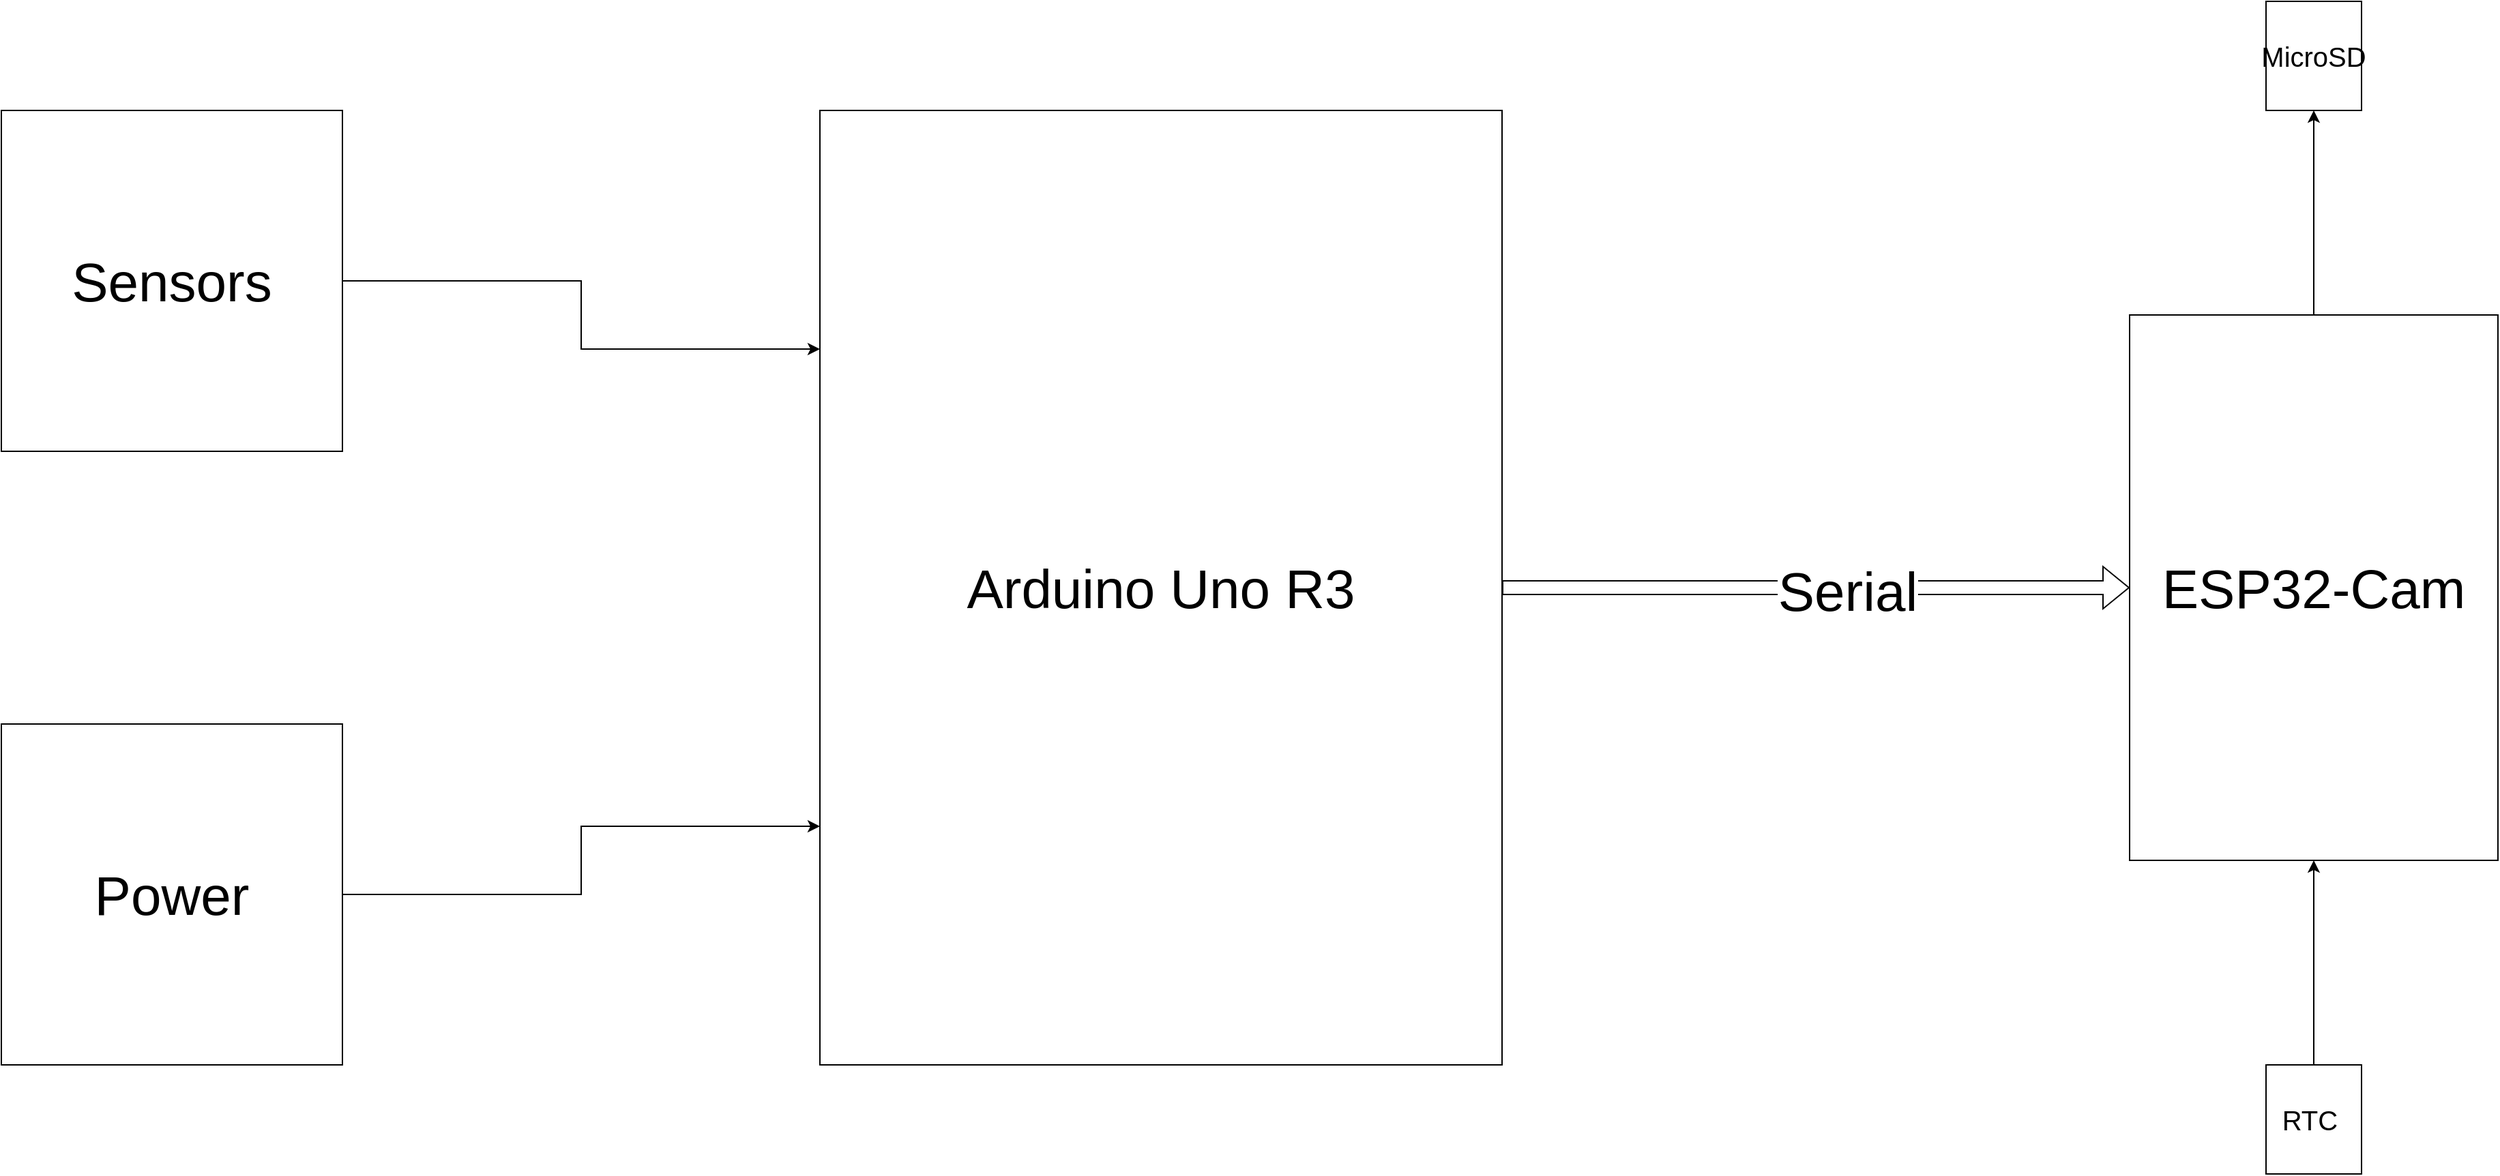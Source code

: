 <mxfile version="27.1.1">
  <diagram name="Seite-1" id="U9DgNSbXKtYAfLGcXWVY">
    <mxGraphModel dx="3778" dy="1703" grid="1" gridSize="10" guides="1" tooltips="1" connect="1" arrows="1" fold="1" page="1" pageScale="1" pageWidth="827" pageHeight="1169" math="0" shadow="0">
      <root>
        <mxCell id="0" />
        <mxCell id="1" parent="0" />
        <mxCell id="BKYR9DTIqUguBfuRsABO-1" value="&lt;font style=&quot;font-size: 40px;&quot;&gt;Arduino Uno R3&lt;/font&gt;" style="rounded=0;whiteSpace=wrap;html=1;" vertex="1" parent="1">
          <mxGeometry x="80" y="235" width="500" height="700" as="geometry" />
        </mxCell>
        <mxCell id="BKYR9DTIqUguBfuRsABO-14" style="edgeStyle=orthogonalEdgeStyle;rounded=0;orthogonalLoop=1;jettySize=auto;html=1;exitX=0.5;exitY=0;exitDx=0;exitDy=0;" edge="1" parent="1" source="BKYR9DTIqUguBfuRsABO-2" target="BKYR9DTIqUguBfuRsABO-12">
          <mxGeometry relative="1" as="geometry" />
        </mxCell>
        <mxCell id="BKYR9DTIqUguBfuRsABO-2" value="&lt;font style=&quot;font-size: 40px;&quot;&gt;ESP32-Cam&lt;/font&gt;" style="rounded=0;whiteSpace=wrap;html=1;" vertex="1" parent="1">
          <mxGeometry x="1040" y="385" width="270" height="400" as="geometry" />
        </mxCell>
        <mxCell id="BKYR9DTIqUguBfuRsABO-15" style="edgeStyle=orthogonalEdgeStyle;rounded=0;orthogonalLoop=1;jettySize=auto;html=1;entryX=0;entryY=0.25;entryDx=0;entryDy=0;" edge="1" parent="1" source="BKYR9DTIqUguBfuRsABO-5" target="BKYR9DTIqUguBfuRsABO-1">
          <mxGeometry relative="1" as="geometry" />
        </mxCell>
        <mxCell id="BKYR9DTIqUguBfuRsABO-5" value="&lt;font style=&quot;font-size: 40px;&quot;&gt;Sensors&lt;/font&gt;" style="rounded=0;whiteSpace=wrap;html=1;" vertex="1" parent="1">
          <mxGeometry x="-520" y="235" width="250" height="250" as="geometry" />
        </mxCell>
        <mxCell id="BKYR9DTIqUguBfuRsABO-8" value="" style="shape=flexArrow;endArrow=classic;html=1;rounded=0;exitX=1;exitY=0.5;exitDx=0;exitDy=0;" edge="1" parent="1" source="BKYR9DTIqUguBfuRsABO-1" target="BKYR9DTIqUguBfuRsABO-2">
          <mxGeometry width="50" height="50" relative="1" as="geometry">
            <mxPoint x="470" y="450" as="sourcePoint" />
            <mxPoint x="520" y="400" as="targetPoint" />
          </mxGeometry>
        </mxCell>
        <mxCell id="BKYR9DTIqUguBfuRsABO-9" value="&lt;font style=&quot;font-size: 40px;&quot;&gt;Serial&lt;/font&gt;" style="edgeLabel;html=1;align=center;verticalAlign=middle;resizable=0;points=[];" vertex="1" connectable="0" parent="BKYR9DTIqUguBfuRsABO-8">
          <mxGeometry x="0.1" y="-2" relative="1" as="geometry">
            <mxPoint as="offset" />
          </mxGeometry>
        </mxCell>
        <mxCell id="BKYR9DTIqUguBfuRsABO-12" value="&lt;font style=&quot;font-size: 20px;&quot;&gt;MicroSD&lt;/font&gt;" style="rounded=0;whiteSpace=wrap;html=1;" vertex="1" parent="1">
          <mxGeometry x="1140" y="155" width="70" height="80" as="geometry" />
        </mxCell>
        <mxCell id="BKYR9DTIqUguBfuRsABO-22" style="edgeStyle=orthogonalEdgeStyle;rounded=0;orthogonalLoop=1;jettySize=auto;html=1;entryX=0;entryY=0.75;entryDx=0;entryDy=0;" edge="1" parent="1" source="BKYR9DTIqUguBfuRsABO-18" target="BKYR9DTIqUguBfuRsABO-1">
          <mxGeometry relative="1" as="geometry" />
        </mxCell>
        <mxCell id="BKYR9DTIqUguBfuRsABO-18" value="&lt;font style=&quot;font-size: 40px;&quot;&gt;Power&lt;/font&gt;" style="rounded=0;whiteSpace=wrap;html=1;" vertex="1" parent="1">
          <mxGeometry x="-520" y="685" width="250" height="250" as="geometry" />
        </mxCell>
        <mxCell id="BKYR9DTIqUguBfuRsABO-25" style="edgeStyle=orthogonalEdgeStyle;rounded=0;orthogonalLoop=1;jettySize=auto;html=1;exitX=0.5;exitY=0;exitDx=0;exitDy=0;entryX=0.5;entryY=1;entryDx=0;entryDy=0;" edge="1" parent="1" source="BKYR9DTIqUguBfuRsABO-24" target="BKYR9DTIqUguBfuRsABO-2">
          <mxGeometry relative="1" as="geometry" />
        </mxCell>
        <mxCell id="BKYR9DTIqUguBfuRsABO-24" value="&lt;font style=&quot;font-size: 20px;&quot;&gt;RTC&amp;nbsp;&lt;/font&gt;" style="rounded=0;whiteSpace=wrap;html=1;" vertex="1" parent="1">
          <mxGeometry x="1140" y="935" width="70" height="80" as="geometry" />
        </mxCell>
      </root>
    </mxGraphModel>
  </diagram>
</mxfile>
